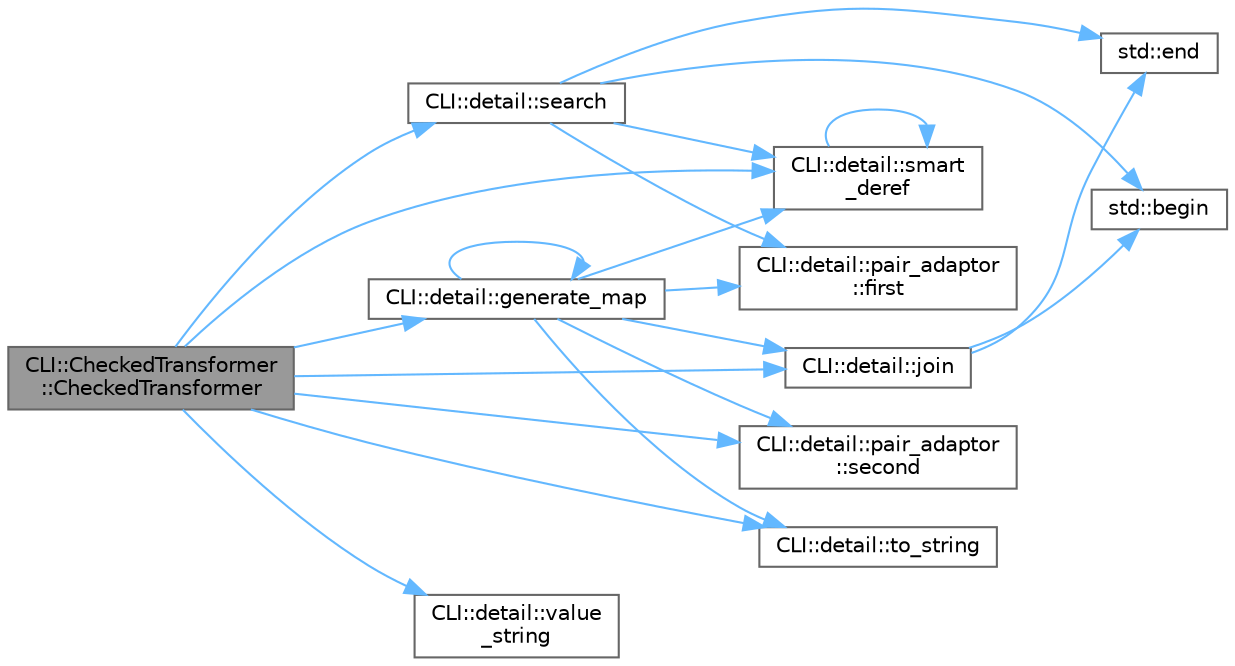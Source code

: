 digraph "CLI::CheckedTransformer::CheckedTransformer"
{
 // LATEX_PDF_SIZE
  bgcolor="transparent";
  edge [fontname=Helvetica,fontsize=10,labelfontname=Helvetica,labelfontsize=10];
  node [fontname=Helvetica,fontsize=10,shape=box,height=0.2,width=0.4];
  rankdir="LR";
  Node1 [id="Node000001",label="CLI::CheckedTransformer\l::CheckedTransformer",height=0.2,width=0.4,color="gray40", fillcolor="grey60", style="filled", fontcolor="black",tooltip=" "];
  Node1 -> Node2 [id="edge21_Node000001_Node000002",color="steelblue1",style="solid",tooltip=" "];
  Node2 [id="Node000002",label="CLI::detail::generate_map",height=0.2,width=0.4,color="grey40", fillcolor="white", style="filled",URL="$namespace_c_l_i_1_1detail.html#a320e031a5eb12297a140d2d6fc73362a",tooltip="Generate a string representation of a map"];
  Node2 -> Node3 [id="edge22_Node000002_Node000003",color="steelblue1",style="solid",tooltip=" "];
  Node3 [id="Node000003",label="CLI::detail::pair_adaptor\l::first",height=0.2,width=0.4,color="grey40", fillcolor="white", style="filled",URL="$struct_c_l_i_1_1detail_1_1pair__adaptor.html#ab46a8b1544ac182fe15948fe94a75bd6",tooltip="Get the first value (really just the underlying value)"];
  Node2 -> Node2 [id="edge23_Node000002_Node000002",color="steelblue1",style="solid",tooltip=" "];
  Node2 -> Node4 [id="edge24_Node000002_Node000004",color="steelblue1",style="solid",tooltip=" "];
  Node4 [id="Node000004",label="CLI::detail::join",height=0.2,width=0.4,color="grey40", fillcolor="white", style="filled",URL="$namespace_c_l_i_1_1detail.html#ab351f13ec104e2cba19ec6baf4a552f6",tooltip="Simple function to join a string"];
  Node4 -> Node5 [id="edge25_Node000004_Node000005",color="steelblue1",style="solid",tooltip=" "];
  Node5 [id="Node000005",label="std::begin",height=0.2,width=0.4,color="grey40", fillcolor="white", style="filled",URL="$namespacestd.html#aec76fc52a775d29bc4058c8e1405045a",tooltip=" "];
  Node4 -> Node6 [id="edge26_Node000004_Node000006",color="steelblue1",style="solid",tooltip=" "];
  Node6 [id="Node000006",label="std::end",height=0.2,width=0.4,color="grey40", fillcolor="white", style="filled",URL="$namespacestd.html#a35f71a4c49ddf38bb590177e3a4b2598",tooltip=" "];
  Node2 -> Node7 [id="edge27_Node000002_Node000007",color="steelblue1",style="solid",tooltip=" "];
  Node7 [id="Node000007",label="CLI::detail::pair_adaptor\l::second",height=0.2,width=0.4,color="grey40", fillcolor="white", style="filled",URL="$struct_c_l_i_1_1detail_1_1pair__adaptor.html#a69f2f87359de8d01c72ac645c6ada8c8",tooltip="Get the second value (really just the underlying value)"];
  Node2 -> Node8 [id="edge28_Node000002_Node000008",color="steelblue1",style="solid",tooltip=" "];
  Node8 [id="Node000008",label="CLI::detail::smart\l_deref",height=0.2,width=0.4,color="grey40", fillcolor="white", style="filled",URL="$namespace_c_l_i_1_1detail.html#a0c6cf48feae9d909d52e7b4c346cba29",tooltip=" "];
  Node8 -> Node8 [id="edge29_Node000008_Node000008",color="steelblue1",style="solid",tooltip=" "];
  Node2 -> Node9 [id="edge30_Node000002_Node000009",color="steelblue1",style="solid",tooltip=" "];
  Node9 [id="Node000009",label="CLI::detail::to_string",height=0.2,width=0.4,color="grey40", fillcolor="white", style="filled",URL="$namespace_c_l_i_1_1detail.html#a0e94052d485636fc9f18c21009026577",tooltip="Convert an object to a string (directly forward if this can become a string)"];
  Node1 -> Node4 [id="edge31_Node000001_Node000004",color="steelblue1",style="solid",tooltip=" "];
  Node1 -> Node10 [id="edge32_Node000001_Node000010",color="steelblue1",style="solid",tooltip=" "];
  Node10 [id="Node000010",label="CLI::detail::search",height=0.2,width=0.4,color="grey40", fillcolor="white", style="filled",URL="$namespace_c_l_i_1_1detail.html#aa4b4a0a97c9b07110595765887647385",tooltip="A search function"];
  Node10 -> Node5 [id="edge33_Node000010_Node000005",color="steelblue1",style="solid",tooltip=" "];
  Node10 -> Node6 [id="edge34_Node000010_Node000006",color="steelblue1",style="solid",tooltip=" "];
  Node10 -> Node3 [id="edge35_Node000010_Node000003",color="steelblue1",style="solid",tooltip=" "];
  Node10 -> Node8 [id="edge36_Node000010_Node000008",color="steelblue1",style="solid",tooltip=" "];
  Node1 -> Node7 [id="edge37_Node000001_Node000007",color="steelblue1",style="solid",tooltip=" "];
  Node1 -> Node8 [id="edge38_Node000001_Node000008",color="steelblue1",style="solid",tooltip=" "];
  Node1 -> Node9 [id="edge39_Node000001_Node000009",color="steelblue1",style="solid",tooltip=" "];
  Node1 -> Node11 [id="edge40_Node000001_Node000011",color="steelblue1",style="solid",tooltip=" "];
  Node11 [id="Node000011",label="CLI::detail::value\l_string",height=0.2,width=0.4,color="grey40", fillcolor="white", style="filled",URL="$namespace_c_l_i_1_1detail.html#a9a74f119a795b25c40db74ffa21d3c2d",tooltip="get a string as a convertible value for arithmetic types"];
}
